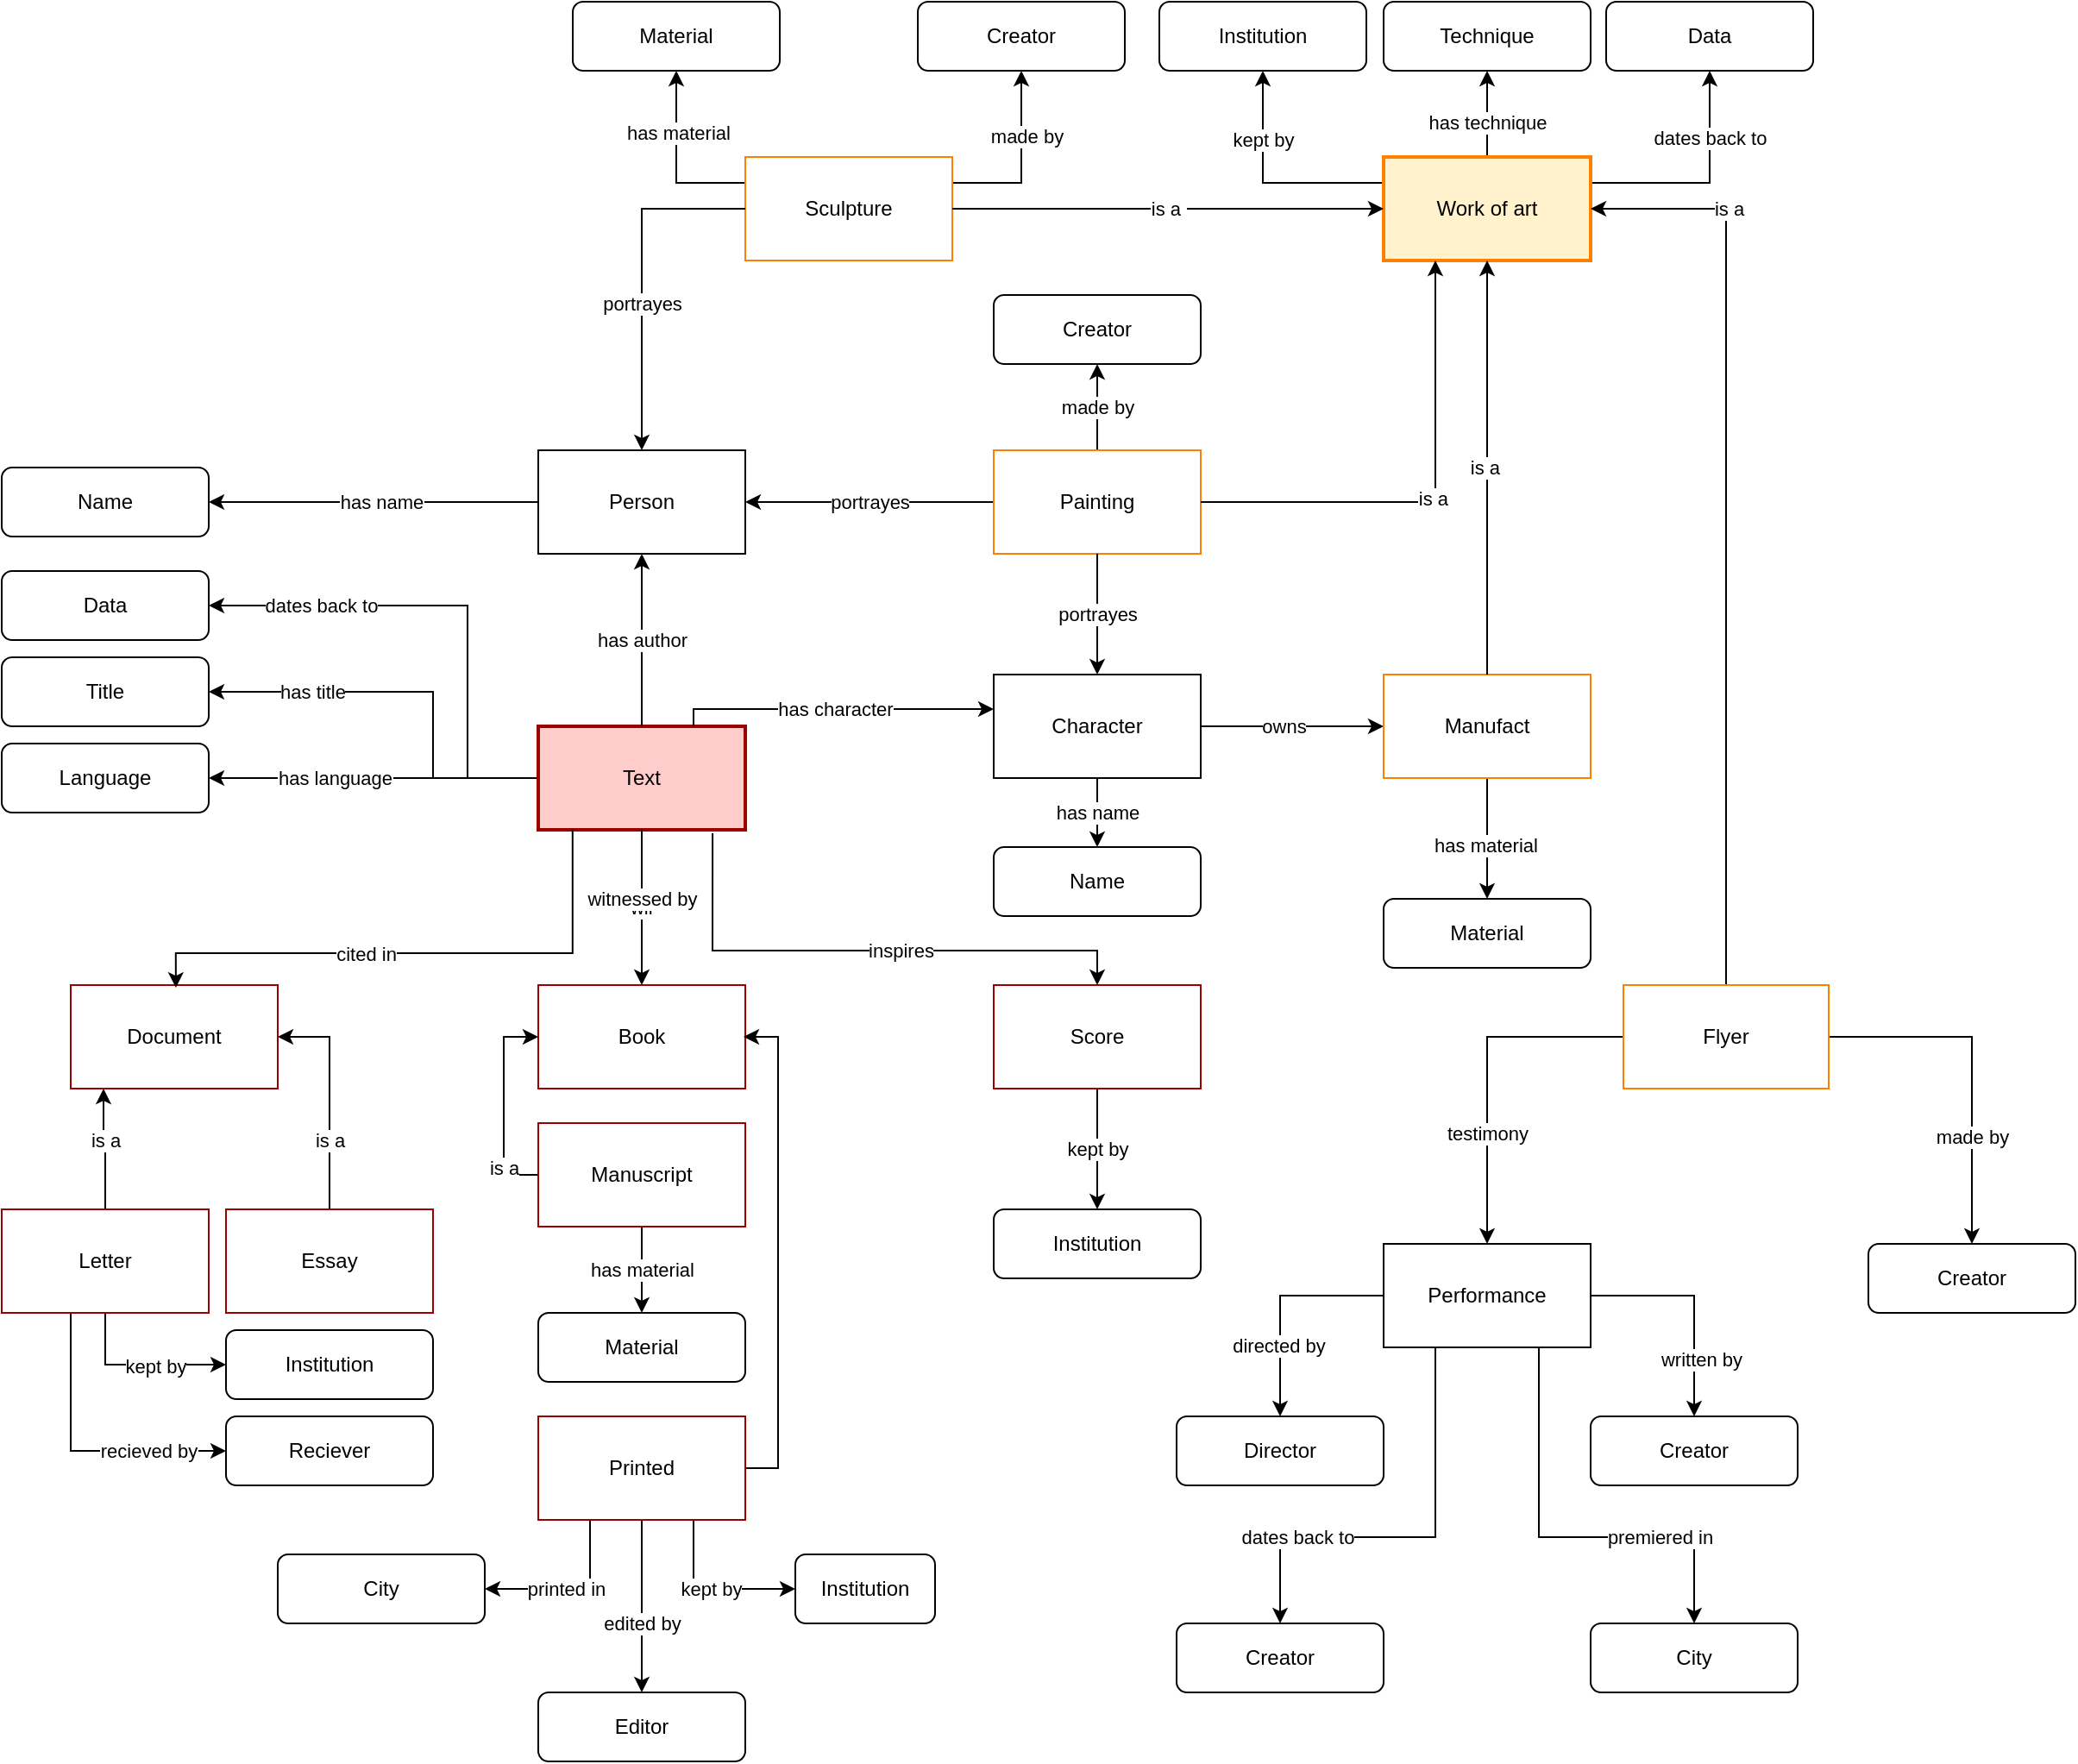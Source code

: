<mxfile version="16.5.1" type="device"><diagram id="R2lEEEUBdFMjLlhIrx00" name="Page-1"><mxGraphModel dx="1892" dy="1242" grid="1" gridSize="10" guides="1" tooltips="1" connect="1" arrows="1" fold="1" page="1" pageScale="1" pageWidth="1654" pageHeight="1169" math="0" shadow="0" extFonts="Permanent Marker^https://fonts.googleapis.com/css?family=Permanent+Marker"><root><mxCell id="0"/><mxCell id="1" parent="0"/><mxCell id="mi_1shThmHDyRW9_6rrW-28" style="edgeStyle=orthogonalEdgeStyle;rounded=0;orthogonalLoop=1;jettySize=auto;html=1;exitX=0;exitY=0.5;exitDx=0;exitDy=0;entryX=1;entryY=0.5;entryDx=0;entryDy=0;" edge="1" parent="1" source="emesRZG1wRV72AWcDN4P-1" target="mi_1shThmHDyRW9_6rrW-27"><mxGeometry relative="1" as="geometry"><Array as="points"><mxPoint x="528" y="542"/><mxPoint x="528" y="442"/></Array></mxGeometry></mxCell><mxCell id="mi_1shThmHDyRW9_6rrW-36" value="dates back to" style="edgeLabel;html=1;align=center;verticalAlign=middle;resizable=0;points=[];" vertex="1" connectable="0" parent="mi_1shThmHDyRW9_6rrW-28"><mxGeometry x="0.538" y="4" relative="1" as="geometry"><mxPoint x="-2" y="-4" as="offset"/></mxGeometry></mxCell><mxCell id="mi_1shThmHDyRW9_6rrW-31" style="edgeStyle=orthogonalEdgeStyle;rounded=0;orthogonalLoop=1;jettySize=auto;html=1;entryX=1;entryY=0.5;entryDx=0;entryDy=0;" edge="1" parent="1" target="mi_1shThmHDyRW9_6rrW-29"><mxGeometry relative="1" as="geometry"><mxPoint x="528" y="542" as="sourcePoint"/><Array as="points"><mxPoint x="508" y="542"/><mxPoint x="508" y="492"/></Array></mxGeometry></mxCell><mxCell id="mi_1shThmHDyRW9_6rrW-37" value="has title" style="edgeLabel;html=1;align=center;verticalAlign=middle;resizable=0;points=[];" vertex="1" connectable="0" parent="mi_1shThmHDyRW9_6rrW-31"><mxGeometry x="0.51" y="2" relative="1" as="geometry"><mxPoint x="11" y="-2" as="offset"/></mxGeometry></mxCell><mxCell id="mi_1shThmHDyRW9_6rrW-32" style="edgeStyle=orthogonalEdgeStyle;rounded=0;orthogonalLoop=1;jettySize=auto;html=1;exitX=0;exitY=0.5;exitDx=0;exitDy=0;entryX=1;entryY=0.5;entryDx=0;entryDy=0;" edge="1" parent="1" source="emesRZG1wRV72AWcDN4P-1" target="mi_1shThmHDyRW9_6rrW-30"><mxGeometry relative="1" as="geometry"/></mxCell><mxCell id="mi_1shThmHDyRW9_6rrW-38" value="has language" style="edgeLabel;html=1;align=center;verticalAlign=middle;resizable=0;points=[];" vertex="1" connectable="0" parent="mi_1shThmHDyRW9_6rrW-32"><mxGeometry x="0.226" relative="1" as="geometry"><mxPoint x="-1" as="offset"/></mxGeometry></mxCell><mxCell id="emesRZG1wRV72AWcDN4P-1" value="Text" style="rounded=0;whiteSpace=wrap;html=1;fillColor=#FFCCCC;strokeColor=#990000;strokeWidth=2;" parent="1" vertex="1"><mxGeometry x="569" y="512" width="120" height="60" as="geometry"/></mxCell><mxCell id="emesRZG1wRV72AWcDN4P-2" value="Document" style="rounded=0;whiteSpace=wrap;html=1;strokeColor=#990000;" parent="1" vertex="1"><mxGeometry x="298" y="662" width="120" height="60" as="geometry"/></mxCell><mxCell id="emesRZG1wRV72AWcDN4P-3" value="Book" style="rounded=0;whiteSpace=wrap;html=1;strokeColor=#990000;" parent="1" vertex="1"><mxGeometry x="569" y="662" width="120" height="60" as="geometry"/></mxCell><mxCell id="mi_1shThmHDyRW9_6rrW-78" value="kept by" style="edgeStyle=orthogonalEdgeStyle;rounded=0;orthogonalLoop=1;jettySize=auto;html=1;exitX=0.5;exitY=1;exitDx=0;exitDy=0;entryX=0.5;entryY=0;entryDx=0;entryDy=0;" edge="1" parent="1" source="emesRZG1wRV72AWcDN4P-4" target="mi_1shThmHDyRW9_6rrW-72"><mxGeometry relative="1" as="geometry"/></mxCell><mxCell id="emesRZG1wRV72AWcDN4P-4" value="Score" style="rounded=0;whiteSpace=wrap;html=1;strokeColor=#990000;" parent="1" vertex="1"><mxGeometry x="833" y="662" width="120" height="60" as="geometry"/></mxCell><mxCell id="emesRZG1wRV72AWcDN4P-5" value="" style="endArrow=classic;html=1;rounded=0;edgeStyle=orthogonalEdgeStyle;entryX=0.5;entryY=0;entryDx=0;entryDy=0;exitX=0.158;exitY=0.974;exitDx=0;exitDy=0;exitPerimeter=0;" parent="1" edge="1"><mxGeometry relative="1" as="geometry"><mxPoint x="588.9" y="572.0" as="sourcePoint"/><mxPoint x="358.94" y="663.56" as="targetPoint"/><Array as="points"><mxPoint x="588.94" y="643.56"/><mxPoint x="358.94" y="643.56"/></Array></mxGeometry></mxCell><mxCell id="emesRZG1wRV72AWcDN4P-6" value="cited in" style="edgeLabel;resizable=0;html=1;align=center;verticalAlign=middle;" parent="emesRZG1wRV72AWcDN4P-5" connectable="0" vertex="1"><mxGeometry relative="1" as="geometry"><mxPoint x="-31" as="offset"/></mxGeometry></mxCell><mxCell id="emesRZG1wRV72AWcDN4P-7" value="wir" style="endArrow=classic;html=1;rounded=0;edgeStyle=orthogonalEdgeStyle;exitX=0.5;exitY=1;exitDx=0;exitDy=0;entryX=0.5;entryY=0;entryDx=0;entryDy=0;" parent="1" source="emesRZG1wRV72AWcDN4P-1" target="emesRZG1wRV72AWcDN4P-3" edge="1"><mxGeometry relative="1" as="geometry"><mxPoint x="569" y="652" as="sourcePoint"/><mxPoint x="638" y="642" as="targetPoint"/></mxGeometry></mxCell><mxCell id="emesRZG1wRV72AWcDN4P-8" value="witnessed by" style="edgeLabel;resizable=0;html=1;align=center;verticalAlign=middle;" parent="emesRZG1wRV72AWcDN4P-7" connectable="0" vertex="1"><mxGeometry relative="1" as="geometry"><mxPoint y="-5" as="offset"/></mxGeometry></mxCell><mxCell id="emesRZG1wRV72AWcDN4P-9" value="" style="endArrow=classic;html=1;rounded=0;edgeStyle=orthogonalEdgeStyle;entryX=0.5;entryY=0;entryDx=0;entryDy=0;exitX=0.842;exitY=1.033;exitDx=0;exitDy=0;exitPerimeter=0;" parent="1" source="emesRZG1wRV72AWcDN4P-1" target="emesRZG1wRV72AWcDN4P-4" edge="1"><mxGeometry relative="1" as="geometry"><mxPoint x="679" y="572" as="sourcePoint"/><mxPoint x="669" y="652" as="targetPoint"/><Array as="points"><mxPoint x="670" y="642"/><mxPoint x="893" y="642"/></Array></mxGeometry></mxCell><mxCell id="emesRZG1wRV72AWcDN4P-10" value="inspires" style="edgeLabel;resizable=0;html=1;align=center;verticalAlign=middle;" parent="emesRZG1wRV72AWcDN4P-9" connectable="0" vertex="1"><mxGeometry relative="1" as="geometry"><mxPoint x="21" as="offset"/></mxGeometry></mxCell><mxCell id="mi_1shThmHDyRW9_6rrW-64" style="edgeStyle=orthogonalEdgeStyle;rounded=0;orthogonalLoop=1;jettySize=auto;html=1;exitX=0;exitY=0.5;exitDx=0;exitDy=0;entryX=1;entryY=0.5;entryDx=0;entryDy=0;" edge="1" parent="1" source="emesRZG1wRV72AWcDN4P-16" target="mi_1shThmHDyRW9_6rrW-63"><mxGeometry relative="1" as="geometry"/></mxCell><mxCell id="mi_1shThmHDyRW9_6rrW-65" value="has name" style="edgeLabel;html=1;align=center;verticalAlign=middle;resizable=0;points=[];" vertex="1" connectable="0" parent="mi_1shThmHDyRW9_6rrW-64"><mxGeometry x="-0.047" y="4" relative="1" as="geometry"><mxPoint y="-4" as="offset"/></mxGeometry></mxCell><mxCell id="emesRZG1wRV72AWcDN4P-16" value="Person" style="rounded=0;whiteSpace=wrap;html=1;" parent="1" vertex="1"><mxGeometry x="569" y="352" width="120" height="60" as="geometry"/></mxCell><mxCell id="emesRZG1wRV72AWcDN4P-17" value="" style="endArrow=classic;html=1;rounded=0;edgeStyle=orthogonalEdgeStyle;exitX=0.5;exitY=0;exitDx=0;exitDy=0;entryX=0.5;entryY=1;entryDx=0;entryDy=0;" parent="1" source="emesRZG1wRV72AWcDN4P-1" target="emesRZG1wRV72AWcDN4P-16" edge="1"><mxGeometry relative="1" as="geometry"><mxPoint x="559" y="462" as="sourcePoint"/><mxPoint x="659" y="462" as="targetPoint"/></mxGeometry></mxCell><mxCell id="emesRZG1wRV72AWcDN4P-18" value="has author" style="edgeLabel;resizable=0;html=1;align=center;verticalAlign=middle;" parent="emesRZG1wRV72AWcDN4P-17" connectable="0" vertex="1"><mxGeometry relative="1" as="geometry"/></mxCell><mxCell id="emesRZG1wRV72AWcDN4P-21" value="" style="endArrow=classic;html=1;rounded=0;edgeStyle=orthogonalEdgeStyle;entryX=1;entryY=0.5;entryDx=0;entryDy=0;exitX=0;exitY=0.5;exitDx=0;exitDy=0;" parent="1" source="emesRZG1wRV72AWcDN4P-23" target="emesRZG1wRV72AWcDN4P-16" edge="1"><mxGeometry relative="1" as="geometry"><mxPoint x="799" y="352" as="sourcePoint"/><mxPoint x="779" y="382" as="targetPoint"/><Array as="points"><mxPoint x="739" y="382"/><mxPoint x="739" y="382"/></Array></mxGeometry></mxCell><mxCell id="emesRZG1wRV72AWcDN4P-22" value="portrayes" style="edgeLabel;resizable=0;html=1;align=center;verticalAlign=middle;" parent="emesRZG1wRV72AWcDN4P-21" connectable="0" vertex="1"><mxGeometry relative="1" as="geometry"/></mxCell><mxCell id="mi_1shThmHDyRW9_6rrW-12" value="made by" style="edgeStyle=orthogonalEdgeStyle;rounded=0;orthogonalLoop=1;jettySize=auto;html=1;exitX=0.5;exitY=0;exitDx=0;exitDy=0;entryX=0.5;entryY=1;entryDx=0;entryDy=0;" edge="1" parent="1" source="emesRZG1wRV72AWcDN4P-23" target="mi_1shThmHDyRW9_6rrW-11"><mxGeometry relative="1" as="geometry"/></mxCell><mxCell id="emesRZG1wRV72AWcDN4P-23" value="Painting" style="rounded=0;whiteSpace=wrap;html=1;strokeColor=#FF8000;" parent="1" vertex="1"><mxGeometry x="833" y="352" width="120" height="60" as="geometry"/></mxCell><mxCell id="emesRZG1wRV72AWcDN4P-28" value="" style="endArrow=classic;html=1;rounded=0;edgeStyle=orthogonalEdgeStyle;exitX=0.75;exitY=0;exitDx=0;exitDy=0;entryX=0;entryY=0.334;entryDx=0;entryDy=0;entryPerimeter=0;" parent="1" source="emesRZG1wRV72AWcDN4P-1" edge="1" target="7XFTQixSsOmEhcFDSHpO-1"><mxGeometry relative="1" as="geometry"><mxPoint x="599" y="462" as="sourcePoint"/><mxPoint x="819" y="542" as="targetPoint"/><Array as="points"><mxPoint x="659" y="502"/></Array></mxGeometry></mxCell><mxCell id="emesRZG1wRV72AWcDN4P-29" value="has character" style="edgeLabel;resizable=0;html=1;align=center;verticalAlign=middle;" parent="emesRZG1wRV72AWcDN4P-28" connectable="0" vertex="1"><mxGeometry relative="1" as="geometry"/></mxCell><mxCell id="emesRZG1wRV72AWcDN4P-32" value="" style="endArrow=classic;html=1;rounded=0;edgeStyle=orthogonalEdgeStyle;entryX=0.5;entryY=0;entryDx=0;entryDy=0;exitX=0.5;exitY=1;exitDx=0;exitDy=0;" parent="1" source="emesRZG1wRV72AWcDN4P-23" edge="1" target="7XFTQixSsOmEhcFDSHpO-1"><mxGeometry relative="1" as="geometry"><mxPoint x="599" y="462" as="sourcePoint"/><mxPoint x="879" y="502" as="targetPoint"/></mxGeometry></mxCell><mxCell id="emesRZG1wRV72AWcDN4P-33" value="portrayes" style="edgeLabel;resizable=0;html=1;align=center;verticalAlign=middle;" parent="emesRZG1wRV72AWcDN4P-32" connectable="0" vertex="1"><mxGeometry relative="1" as="geometry"/></mxCell><mxCell id="mi_1shThmHDyRW9_6rrW-77" value="has name" style="edgeStyle=orthogonalEdgeStyle;rounded=0;orthogonalLoop=1;jettySize=auto;html=1;exitX=0.5;exitY=1;exitDx=0;exitDy=0;entryX=0.5;entryY=0;entryDx=0;entryDy=0;" edge="1" parent="1" source="7XFTQixSsOmEhcFDSHpO-1" target="mi_1shThmHDyRW9_6rrW-76"><mxGeometry relative="1" as="geometry"/></mxCell><mxCell id="7XFTQixSsOmEhcFDSHpO-1" value="Character" style="rounded=0;whiteSpace=wrap;html=1;" parent="1" vertex="1"><mxGeometry x="833" y="482" width="120" height="60" as="geometry"/></mxCell><mxCell id="7XFTQixSsOmEhcFDSHpO-8" value="" style="endArrow=classic;html=1;rounded=0;edgeStyle=orthogonalEdgeStyle;exitX=1;exitY=0.5;exitDx=0;exitDy=0;entryX=0;entryY=0.5;entryDx=0;entryDy=0;" parent="1" source="7XFTQixSsOmEhcFDSHpO-1" edge="1" target="7XFTQixSsOmEhcFDSHpO-10"><mxGeometry relative="1" as="geometry"><mxPoint x="779" y="552" as="sourcePoint"/><mxPoint x="1009" y="532" as="targetPoint"/></mxGeometry></mxCell><mxCell id="7XFTQixSsOmEhcFDSHpO-9" value="owns" style="edgeLabel;resizable=0;html=1;align=center;verticalAlign=middle;" parent="7XFTQixSsOmEhcFDSHpO-8" connectable="0" vertex="1"><mxGeometry relative="1" as="geometry"><mxPoint x="-5" as="offset"/></mxGeometry></mxCell><mxCell id="mi_1shThmHDyRW9_6rrW-14" style="edgeStyle=orthogonalEdgeStyle;rounded=0;orthogonalLoop=1;jettySize=auto;html=1;exitX=0.5;exitY=1;exitDx=0;exitDy=0;entryX=0.5;entryY=0;entryDx=0;entryDy=0;" edge="1" parent="1" source="7XFTQixSsOmEhcFDSHpO-10" target="mi_1shThmHDyRW9_6rrW-13"><mxGeometry relative="1" as="geometry"/></mxCell><mxCell id="mi_1shThmHDyRW9_6rrW-15" value="has material" style="edgeLabel;html=1;align=center;verticalAlign=middle;resizable=0;points=[];" vertex="1" connectable="0" parent="mi_1shThmHDyRW9_6rrW-14"><mxGeometry x="0.1" y="-1" relative="1" as="geometry"><mxPoint as="offset"/></mxGeometry></mxCell><mxCell id="7XFTQixSsOmEhcFDSHpO-10" value="Manufact" style="rounded=0;whiteSpace=wrap;html=1;strokeColor=#FF8000;" parent="1" vertex="1"><mxGeometry x="1059" y="482" width="120" height="60" as="geometry"/></mxCell><mxCell id="mi_1shThmHDyRW9_6rrW-17" style="edgeStyle=orthogonalEdgeStyle;rounded=0;orthogonalLoop=1;jettySize=auto;html=1;exitX=0;exitY=0.25;exitDx=0;exitDy=0;entryX=0.5;entryY=1;entryDx=0;entryDy=0;" edge="1" parent="1" source="7XFTQixSsOmEhcFDSHpO-11" target="mi_1shThmHDyRW9_6rrW-16"><mxGeometry relative="1" as="geometry"/></mxCell><mxCell id="mi_1shThmHDyRW9_6rrW-19" value="kept by" style="edgeLabel;html=1;align=center;verticalAlign=middle;resizable=0;points=[];" vertex="1" connectable="0" parent="mi_1shThmHDyRW9_6rrW-17"><mxGeometry x="0.19" relative="1" as="geometry"><mxPoint y="-15" as="offset"/></mxGeometry></mxCell><mxCell id="mi_1shThmHDyRW9_6rrW-21" style="edgeStyle=orthogonalEdgeStyle;rounded=0;orthogonalLoop=1;jettySize=auto;html=1;exitX=0.5;exitY=0;exitDx=0;exitDy=0;entryX=0.5;entryY=1;entryDx=0;entryDy=0;" edge="1" parent="1" source="7XFTQixSsOmEhcFDSHpO-11" target="mi_1shThmHDyRW9_6rrW-20"><mxGeometry relative="1" as="geometry"/></mxCell><mxCell id="mi_1shThmHDyRW9_6rrW-22" value="has technique" style="edgeLabel;html=1;align=center;verticalAlign=middle;resizable=0;points=[];" vertex="1" connectable="0" parent="mi_1shThmHDyRW9_6rrW-21"><mxGeometry x="-0.206" relative="1" as="geometry"><mxPoint as="offset"/></mxGeometry></mxCell><mxCell id="mi_1shThmHDyRW9_6rrW-34" style="edgeStyle=orthogonalEdgeStyle;rounded=0;orthogonalLoop=1;jettySize=auto;html=1;exitX=1;exitY=0.25;exitDx=0;exitDy=0;entryX=0.5;entryY=1;entryDx=0;entryDy=0;" edge="1" parent="1" source="7XFTQixSsOmEhcFDSHpO-11" target="mi_1shThmHDyRW9_6rrW-33"><mxGeometry relative="1" as="geometry"/></mxCell><mxCell id="mi_1shThmHDyRW9_6rrW-35" value="dates back to" style="edgeLabel;html=1;align=center;verticalAlign=middle;resizable=0;points=[];" vertex="1" connectable="0" parent="mi_1shThmHDyRW9_6rrW-34"><mxGeometry x="0.422" y="-3" relative="1" as="geometry"><mxPoint x="-3" as="offset"/></mxGeometry></mxCell><mxCell id="7XFTQixSsOmEhcFDSHpO-11" value="Work of art" style="rounded=0;whiteSpace=wrap;html=1;fillColor=#fff2cc;strokeColor=#FF8000;strokeWidth=2;" parent="1" vertex="1"><mxGeometry x="1059" y="182" width="120" height="60" as="geometry"/></mxCell><mxCell id="mi_1shThmHDyRW9_6rrW-5" style="edgeStyle=orthogonalEdgeStyle;rounded=0;orthogonalLoop=1;jettySize=auto;html=1;exitX=0;exitY=0.25;exitDx=0;exitDy=0;entryX=0.5;entryY=1;entryDx=0;entryDy=0;" edge="1" parent="1" source="7XFTQixSsOmEhcFDSHpO-15" target="mi_1shThmHDyRW9_6rrW-2"><mxGeometry relative="1" as="geometry"/></mxCell><mxCell id="mi_1shThmHDyRW9_6rrW-10" value="has material" style="edgeLabel;html=1;align=center;verticalAlign=middle;resizable=0;points=[];" vertex="1" connectable="0" parent="mi_1shThmHDyRW9_6rrW-5"><mxGeometry x="0.314" y="-1" relative="1" as="geometry"><mxPoint as="offset"/></mxGeometry></mxCell><mxCell id="mi_1shThmHDyRW9_6rrW-6" style="edgeStyle=orthogonalEdgeStyle;rounded=0;orthogonalLoop=1;jettySize=auto;html=1;exitX=1;exitY=0.25;exitDx=0;exitDy=0;entryX=0.5;entryY=1;entryDx=0;entryDy=0;" edge="1" parent="1" source="7XFTQixSsOmEhcFDSHpO-15" target="mi_1shThmHDyRW9_6rrW-4"><mxGeometry relative="1" as="geometry"/></mxCell><mxCell id="mi_1shThmHDyRW9_6rrW-9" value="made by" style="edgeLabel;html=1;align=center;verticalAlign=middle;resizable=0;points=[];" vertex="1" connectable="0" parent="mi_1shThmHDyRW9_6rrW-6"><mxGeometry x="0.276" y="-3" relative="1" as="geometry"><mxPoint as="offset"/></mxGeometry></mxCell><mxCell id="7XFTQixSsOmEhcFDSHpO-15" value="Sculpture" style="rounded=0;whiteSpace=wrap;html=1;strokeColor=#FF8000;strokeWidth=1;" parent="1" vertex="1"><mxGeometry x="689" y="182" width="120" height="60" as="geometry"/></mxCell><mxCell id="7XFTQixSsOmEhcFDSHpO-18" value="" style="endArrow=classic;html=1;rounded=0;edgeStyle=orthogonalEdgeStyle;exitX=1;exitY=0.5;exitDx=0;exitDy=0;entryX=0;entryY=0.5;entryDx=0;entryDy=0;" parent="1" source="7XFTQixSsOmEhcFDSHpO-15" target="7XFTQixSsOmEhcFDSHpO-11" edge="1"><mxGeometry relative="1" as="geometry"><mxPoint x="829" y="352" as="sourcePoint"/><mxPoint x="929" y="352" as="targetPoint"/></mxGeometry></mxCell><mxCell id="7XFTQixSsOmEhcFDSHpO-19" value="is a&amp;nbsp;" style="edgeLabel;resizable=0;html=1;align=center;verticalAlign=middle;" parent="7XFTQixSsOmEhcFDSHpO-18" connectable="0" vertex="1"><mxGeometry relative="1" as="geometry"/></mxCell><mxCell id="7XFTQixSsOmEhcFDSHpO-20" value="" style="endArrow=classic;html=1;rounded=0;edgeStyle=orthogonalEdgeStyle;exitX=0.5;exitY=0;exitDx=0;exitDy=0;entryX=0.5;entryY=1;entryDx=0;entryDy=0;" parent="1" source="7XFTQixSsOmEhcFDSHpO-10" target="7XFTQixSsOmEhcFDSHpO-11" edge="1"><mxGeometry relative="1" as="geometry"><mxPoint x="864" y="252" as="sourcePoint"/><mxPoint x="1019" y="292" as="targetPoint"/></mxGeometry></mxCell><mxCell id="7XFTQixSsOmEhcFDSHpO-21" value="is a&amp;nbsp;" style="edgeLabel;resizable=0;html=1;align=center;verticalAlign=middle;" parent="7XFTQixSsOmEhcFDSHpO-20" connectable="0" vertex="1"><mxGeometry relative="1" as="geometry"/></mxCell><mxCell id="7XFTQixSsOmEhcFDSHpO-22" value="" style="endArrow=classic;html=1;rounded=0;edgeStyle=orthogonalEdgeStyle;exitX=1;exitY=0.5;exitDx=0;exitDy=0;entryX=0.25;entryY=1;entryDx=0;entryDy=0;" parent="1" source="emesRZG1wRV72AWcDN4P-23" target="7XFTQixSsOmEhcFDSHpO-11" edge="1"><mxGeometry relative="1" as="geometry"><mxPoint x="874" y="262" as="sourcePoint"/><mxPoint x="1029" y="322" as="targetPoint"/></mxGeometry></mxCell><mxCell id="7XFTQixSsOmEhcFDSHpO-23" value="is a&amp;nbsp;" style="edgeLabel;resizable=0;html=1;align=center;verticalAlign=middle;" parent="7XFTQixSsOmEhcFDSHpO-22" connectable="0" vertex="1"><mxGeometry relative="1" as="geometry"/></mxCell><mxCell id="7XFTQixSsOmEhcFDSHpO-24" value="" style="endArrow=classic;html=1;rounded=0;edgeStyle=orthogonalEdgeStyle;exitX=0;exitY=0.5;exitDx=0;exitDy=0;entryX=0.5;entryY=0;entryDx=0;entryDy=0;" parent="1" source="7XFTQixSsOmEhcFDSHpO-15" target="emesRZG1wRV72AWcDN4P-16" edge="1"><mxGeometry relative="1" as="geometry"><mxPoint x="829" y="352" as="sourcePoint"/><mxPoint x="929" y="352" as="targetPoint"/></mxGeometry></mxCell><mxCell id="7XFTQixSsOmEhcFDSHpO-25" value="portrayes" style="edgeLabel;resizable=0;html=1;align=center;verticalAlign=middle;" parent="7XFTQixSsOmEhcFDSHpO-24" connectable="0" vertex="1"><mxGeometry relative="1" as="geometry"><mxPoint y="15" as="offset"/></mxGeometry></mxCell><mxCell id="mi_1shThmHDyRW9_6rrW-2" value="Material" style="rounded=1;whiteSpace=wrap;html=1;" vertex="1" parent="1"><mxGeometry x="589" y="92" width="120" height="40" as="geometry"/></mxCell><mxCell id="mi_1shThmHDyRW9_6rrW-4" value="Creator" style="rounded=1;whiteSpace=wrap;html=1;" vertex="1" parent="1"><mxGeometry x="789" y="92" width="120" height="40" as="geometry"/></mxCell><mxCell id="mi_1shThmHDyRW9_6rrW-11" value="Creator" style="rounded=1;whiteSpace=wrap;html=1;" vertex="1" parent="1"><mxGeometry x="833" y="262" width="120" height="40" as="geometry"/></mxCell><mxCell id="mi_1shThmHDyRW9_6rrW-13" value="Material" style="rounded=1;whiteSpace=wrap;html=1;" vertex="1" parent="1"><mxGeometry x="1059" y="612" width="120" height="40" as="geometry"/></mxCell><mxCell id="mi_1shThmHDyRW9_6rrW-16" value="Institution" style="rounded=1;whiteSpace=wrap;html=1;" vertex="1" parent="1"><mxGeometry x="929" y="92" width="120" height="40" as="geometry"/></mxCell><mxCell id="mi_1shThmHDyRW9_6rrW-20" value="Technique" style="rounded=1;whiteSpace=wrap;html=1;" vertex="1" parent="1"><mxGeometry x="1059" y="92" width="120" height="40" as="geometry"/></mxCell><mxCell id="mi_1shThmHDyRW9_6rrW-39" style="edgeStyle=orthogonalEdgeStyle;rounded=0;orthogonalLoop=1;jettySize=auto;html=1;exitX=0.5;exitY=0;exitDx=0;exitDy=0;" edge="1" parent="1" source="mi_1shThmHDyRW9_6rrW-25"><mxGeometry relative="1" as="geometry"><mxPoint x="317" y="722" as="targetPoint"/><Array as="points"><mxPoint x="318" y="757"/><mxPoint x="317" y="757"/></Array></mxGeometry></mxCell><mxCell id="mi_1shThmHDyRW9_6rrW-40" value="is a" style="edgeLabel;html=1;align=center;verticalAlign=middle;resizable=0;points=[];" vertex="1" connectable="0" parent="mi_1shThmHDyRW9_6rrW-39"><mxGeometry x="0.108" relative="1" as="geometry"><mxPoint x="1" y="-2" as="offset"/></mxGeometry></mxCell><mxCell id="mi_1shThmHDyRW9_6rrW-46" style="edgeStyle=orthogonalEdgeStyle;rounded=0;orthogonalLoop=1;jettySize=auto;html=1;exitX=0.5;exitY=1;exitDx=0;exitDy=0;entryX=0;entryY=0.5;entryDx=0;entryDy=0;" edge="1" parent="1" source="mi_1shThmHDyRW9_6rrW-25" target="mi_1shThmHDyRW9_6rrW-44"><mxGeometry relative="1" as="geometry"/></mxCell><mxCell id="mi_1shThmHDyRW9_6rrW-48" value="kept by" style="edgeLabel;html=1;align=center;verticalAlign=middle;resizable=0;points=[];" vertex="1" connectable="0" parent="mi_1shThmHDyRW9_6rrW-46"><mxGeometry x="0.18" y="-1" relative="1" as="geometry"><mxPoint as="offset"/></mxGeometry></mxCell><mxCell id="mi_1shThmHDyRW9_6rrW-47" style="edgeStyle=orthogonalEdgeStyle;rounded=0;orthogonalLoop=1;jettySize=auto;html=1;exitX=0.325;exitY=1;exitDx=0;exitDy=0;entryX=0;entryY=0.5;entryDx=0;entryDy=0;exitPerimeter=0;" edge="1" parent="1" source="mi_1shThmHDyRW9_6rrW-25" target="mi_1shThmHDyRW9_6rrW-45"><mxGeometry relative="1" as="geometry"><Array as="points"><mxPoint x="298" y="852"/><mxPoint x="298" y="932"/></Array></mxGeometry></mxCell><mxCell id="mi_1shThmHDyRW9_6rrW-49" value="recieved by" style="edgeLabel;html=1;align=center;verticalAlign=middle;resizable=0;points=[];" vertex="1" connectable="0" parent="mi_1shThmHDyRW9_6rrW-47"><mxGeometry x="0.467" y="-1" relative="1" as="geometry"><mxPoint y="-1" as="offset"/></mxGeometry></mxCell><mxCell id="mi_1shThmHDyRW9_6rrW-25" value="Letter" style="rounded=0;whiteSpace=wrap;html=1;strokeColor=#990000;" vertex="1" parent="1"><mxGeometry x="258" y="792" width="120" height="60" as="geometry"/></mxCell><mxCell id="mi_1shThmHDyRW9_6rrW-79" style="edgeStyle=orthogonalEdgeStyle;rounded=0;orthogonalLoop=1;jettySize=auto;html=1;exitX=0.5;exitY=0;exitDx=0;exitDy=0;entryX=1;entryY=0.5;entryDx=0;entryDy=0;" edge="1" parent="1" source="mi_1shThmHDyRW9_6rrW-26" target="7XFTQixSsOmEhcFDSHpO-11"><mxGeometry relative="1" as="geometry"/></mxCell><mxCell id="mi_1shThmHDyRW9_6rrW-80" value="is a" style="edgeLabel;html=1;align=center;verticalAlign=middle;resizable=0;points=[];" vertex="1" connectable="0" parent="mi_1shThmHDyRW9_6rrW-79"><mxGeometry x="0.752" y="2" relative="1" as="geometry"><mxPoint x="14" y="-2" as="offset"/></mxGeometry></mxCell><mxCell id="mi_1shThmHDyRW9_6rrW-84" style="edgeStyle=orthogonalEdgeStyle;rounded=0;orthogonalLoop=1;jettySize=auto;html=1;exitX=1;exitY=0.5;exitDx=0;exitDy=0;entryX=0.5;entryY=0;entryDx=0;entryDy=0;" edge="1" parent="1" source="mi_1shThmHDyRW9_6rrW-26" target="mi_1shThmHDyRW9_6rrW-82"><mxGeometry relative="1" as="geometry"><mxPoint x="1338" y="800" as="targetPoint"/></mxGeometry></mxCell><mxCell id="mi_1shThmHDyRW9_6rrW-88" value="made by" style="edgeLabel;html=1;align=center;verticalAlign=middle;resizable=0;points=[];" vertex="1" connectable="0" parent="mi_1shThmHDyRW9_6rrW-84"><mxGeometry x="-0.295" y="1" relative="1" as="geometry"><mxPoint x="11" y="59" as="offset"/></mxGeometry></mxCell><mxCell id="mi_1shThmHDyRW9_6rrW-89" style="edgeStyle=orthogonalEdgeStyle;rounded=0;orthogonalLoop=1;jettySize=auto;html=1;exitX=0;exitY=0.5;exitDx=0;exitDy=0;entryX=0.5;entryY=0;entryDx=0;entryDy=0;" edge="1" parent="1" source="mi_1shThmHDyRW9_6rrW-26" target="mi_1shThmHDyRW9_6rrW-81"><mxGeometry relative="1" as="geometry"/></mxCell><mxCell id="mi_1shThmHDyRW9_6rrW-90" value="testimony" style="edgeLabel;html=1;align=center;verticalAlign=middle;resizable=0;points=[];" vertex="1" connectable="0" parent="mi_1shThmHDyRW9_6rrW-89"><mxGeometry x="0.357" relative="1" as="geometry"><mxPoint as="offset"/></mxGeometry></mxCell><mxCell id="mi_1shThmHDyRW9_6rrW-26" value="Flyer" style="rounded=0;whiteSpace=wrap;html=1;strokeColor=#FF8000;" vertex="1" parent="1"><mxGeometry x="1198" y="662" width="119" height="60" as="geometry"/></mxCell><mxCell id="mi_1shThmHDyRW9_6rrW-27" value="Data" style="rounded=1;whiteSpace=wrap;html=1;" vertex="1" parent="1"><mxGeometry x="258" y="422" width="120" height="40" as="geometry"/></mxCell><mxCell id="mi_1shThmHDyRW9_6rrW-29" value="Title" style="rounded=1;whiteSpace=wrap;html=1;" vertex="1" parent="1"><mxGeometry x="258" y="472" width="120" height="40" as="geometry"/></mxCell><mxCell id="mi_1shThmHDyRW9_6rrW-30" value="Language" style="rounded=1;whiteSpace=wrap;html=1;" vertex="1" parent="1"><mxGeometry x="258" y="522" width="120" height="40" as="geometry"/></mxCell><mxCell id="mi_1shThmHDyRW9_6rrW-33" value="Data" style="rounded=1;whiteSpace=wrap;html=1;" vertex="1" parent="1"><mxGeometry x="1188" y="92" width="120" height="40" as="geometry"/></mxCell><mxCell id="mi_1shThmHDyRW9_6rrW-42" style="edgeStyle=orthogonalEdgeStyle;rounded=0;orthogonalLoop=1;jettySize=auto;html=1;exitX=0.5;exitY=0;exitDx=0;exitDy=0;entryX=1;entryY=0.5;entryDx=0;entryDy=0;" edge="1" parent="1" source="mi_1shThmHDyRW9_6rrW-41" target="emesRZG1wRV72AWcDN4P-2"><mxGeometry relative="1" as="geometry"><Array as="points"><mxPoint x="448" y="692"/></Array></mxGeometry></mxCell><mxCell id="mi_1shThmHDyRW9_6rrW-43" value="is a" style="edgeLabel;html=1;align=center;verticalAlign=middle;resizable=0;points=[];" vertex="1" connectable="0" parent="mi_1shThmHDyRW9_6rrW-42"><mxGeometry x="0.453" y="2" relative="1" as="geometry"><mxPoint x="2" y="54" as="offset"/></mxGeometry></mxCell><mxCell id="mi_1shThmHDyRW9_6rrW-41" value="Essay" style="rounded=0;whiteSpace=wrap;html=1;strokeColor=#990000;" vertex="1" parent="1"><mxGeometry x="388" y="792" width="120" height="60" as="geometry"/></mxCell><mxCell id="mi_1shThmHDyRW9_6rrW-44" value="Institution" style="rounded=1;whiteSpace=wrap;html=1;" vertex="1" parent="1"><mxGeometry x="388" y="862" width="120" height="40" as="geometry"/></mxCell><mxCell id="mi_1shThmHDyRW9_6rrW-45" value="Reciever" style="rounded=1;whiteSpace=wrap;html=1;" vertex="1" parent="1"><mxGeometry x="388" y="912" width="120" height="40" as="geometry"/></mxCell><mxCell id="mi_1shThmHDyRW9_6rrW-55" style="edgeStyle=orthogonalEdgeStyle;rounded=0;orthogonalLoop=1;jettySize=auto;html=1;exitX=0;exitY=0.5;exitDx=0;exitDy=0;entryX=0;entryY=0.5;entryDx=0;entryDy=0;" edge="1" parent="1" source="mi_1shThmHDyRW9_6rrW-50" target="emesRZG1wRV72AWcDN4P-3"><mxGeometry relative="1" as="geometry"/></mxCell><mxCell id="mi_1shThmHDyRW9_6rrW-58" value="is a" style="edgeLabel;html=1;align=center;verticalAlign=middle;resizable=0;points=[];" vertex="1" connectable="0" parent="mi_1shThmHDyRW9_6rrW-55"><mxGeometry x="-0.6" relative="1" as="geometry"><mxPoint as="offset"/></mxGeometry></mxCell><mxCell id="mi_1shThmHDyRW9_6rrW-56" value="has material" style="edgeStyle=orthogonalEdgeStyle;rounded=0;orthogonalLoop=1;jettySize=auto;html=1;exitX=0.5;exitY=1;exitDx=0;exitDy=0;entryX=0.5;entryY=0;entryDx=0;entryDy=0;" edge="1" parent="1" source="mi_1shThmHDyRW9_6rrW-50" target="mi_1shThmHDyRW9_6rrW-53"><mxGeometry relative="1" as="geometry"/></mxCell><mxCell id="mi_1shThmHDyRW9_6rrW-50" value="Manuscript" style="rounded=0;whiteSpace=wrap;html=1;strokeColor=#990000;" vertex="1" parent="1"><mxGeometry x="569" y="742" width="120" height="60" as="geometry"/></mxCell><mxCell id="mi_1shThmHDyRW9_6rrW-57" style="edgeStyle=orthogonalEdgeStyle;rounded=0;orthogonalLoop=1;jettySize=auto;html=1;exitX=0;exitY=0.5;exitDx=0;exitDy=0;" edge="1" parent="1" source="mi_1shThmHDyRW9_6rrW-52"><mxGeometry relative="1" as="geometry"><mxPoint x="688" y="692" as="targetPoint"/><Array as="points"><mxPoint x="708" y="942"/><mxPoint x="708" y="692"/></Array></mxGeometry></mxCell><mxCell id="mi_1shThmHDyRW9_6rrW-59" value="is a" style="edgeLabel;html=1;align=center;verticalAlign=middle;resizable=0;points=[];" vertex="1" connectable="0" parent="mi_1shThmHDyRW9_6rrW-57"><mxGeometry x="-0.832" y="-1" relative="1" as="geometry"><mxPoint as="offset"/></mxGeometry></mxCell><mxCell id="mi_1shThmHDyRW9_6rrW-66" style="edgeStyle=orthogonalEdgeStyle;rounded=0;orthogonalLoop=1;jettySize=auto;html=1;exitX=0.25;exitY=1;exitDx=0;exitDy=0;entryX=1;entryY=0.5;entryDx=0;entryDy=0;" edge="1" parent="1" source="mi_1shThmHDyRW9_6rrW-52" target="mi_1shThmHDyRW9_6rrW-60"><mxGeometry relative="1" as="geometry"/></mxCell><mxCell id="mi_1shThmHDyRW9_6rrW-69" value="printed in" style="edgeLabel;html=1;align=center;verticalAlign=middle;resizable=0;points=[];" vertex="1" connectable="0" parent="mi_1shThmHDyRW9_6rrW-66"><mxGeometry x="0.255" y="4" relative="1" as="geometry"><mxPoint x="9" y="-4" as="offset"/></mxGeometry></mxCell><mxCell id="mi_1shThmHDyRW9_6rrW-67" style="edgeStyle=orthogonalEdgeStyle;rounded=0;orthogonalLoop=1;jettySize=auto;html=1;exitX=0.5;exitY=1;exitDx=0;exitDy=0;entryX=0.5;entryY=0;entryDx=0;entryDy=0;" edge="1" parent="1" source="mi_1shThmHDyRW9_6rrW-52" target="mi_1shThmHDyRW9_6rrW-61"><mxGeometry relative="1" as="geometry"/></mxCell><mxCell id="mi_1shThmHDyRW9_6rrW-70" value="edited by" style="edgeLabel;html=1;align=center;verticalAlign=middle;resizable=0;points=[];" vertex="1" connectable="0" parent="mi_1shThmHDyRW9_6rrW-67"><mxGeometry x="0.5" y="-1" relative="1" as="geometry"><mxPoint x="1" y="-15" as="offset"/></mxGeometry></mxCell><mxCell id="mi_1shThmHDyRW9_6rrW-68" style="edgeStyle=orthogonalEdgeStyle;rounded=0;orthogonalLoop=1;jettySize=auto;html=1;exitX=0.75;exitY=1;exitDx=0;exitDy=0;entryX=0;entryY=0.5;entryDx=0;entryDy=0;" edge="1" parent="1" source="mi_1shThmHDyRW9_6rrW-52" target="mi_1shThmHDyRW9_6rrW-62"><mxGeometry relative="1" as="geometry"/></mxCell><mxCell id="mi_1shThmHDyRW9_6rrW-71" value="kept by" style="edgeLabel;html=1;align=center;verticalAlign=middle;resizable=0;points=[];" vertex="1" connectable="0" parent="mi_1shThmHDyRW9_6rrW-68"><mxGeometry x="0.731" y="-2" relative="1" as="geometry"><mxPoint x="-36" y="-2" as="offset"/></mxGeometry></mxCell><mxCell id="mi_1shThmHDyRW9_6rrW-52" value="Printed" style="rounded=0;whiteSpace=wrap;html=1;strokeColor=#990000;" vertex="1" parent="1"><mxGeometry x="569" y="912" width="120" height="60" as="geometry"/></mxCell><mxCell id="mi_1shThmHDyRW9_6rrW-53" value="Material" style="rounded=1;whiteSpace=wrap;html=1;" vertex="1" parent="1"><mxGeometry x="569" y="852" width="120" height="40" as="geometry"/></mxCell><mxCell id="mi_1shThmHDyRW9_6rrW-60" value="City" style="rounded=1;whiteSpace=wrap;html=1;" vertex="1" parent="1"><mxGeometry x="418" y="992" width="120" height="40" as="geometry"/></mxCell><mxCell id="mi_1shThmHDyRW9_6rrW-61" value="Editor" style="rounded=1;whiteSpace=wrap;html=1;" vertex="1" parent="1"><mxGeometry x="569" y="1072" width="120" height="40" as="geometry"/></mxCell><mxCell id="mi_1shThmHDyRW9_6rrW-62" value="Institution" style="rounded=1;whiteSpace=wrap;html=1;" vertex="1" parent="1"><mxGeometry x="718" y="992" width="81" height="40" as="geometry"/></mxCell><mxCell id="mi_1shThmHDyRW9_6rrW-63" value="Name" style="rounded=1;whiteSpace=wrap;html=1;" vertex="1" parent="1"><mxGeometry x="258" y="362" width="120" height="40" as="geometry"/></mxCell><mxCell id="mi_1shThmHDyRW9_6rrW-72" value="Institution" style="rounded=1;whiteSpace=wrap;html=1;" vertex="1" parent="1"><mxGeometry x="833" y="792" width="120" height="40" as="geometry"/></mxCell><mxCell id="mi_1shThmHDyRW9_6rrW-76" value="Name" style="rounded=1;whiteSpace=wrap;html=1;" vertex="1" parent="1"><mxGeometry x="833" y="582" width="120" height="40" as="geometry"/></mxCell><mxCell id="mi_1shThmHDyRW9_6rrW-99" style="edgeStyle=orthogonalEdgeStyle;rounded=0;orthogonalLoop=1;jettySize=auto;html=1;exitX=0.25;exitY=1;exitDx=0;exitDy=0;entryX=0.5;entryY=0;entryDx=0;entryDy=0;" edge="1" parent="1" source="mi_1shThmHDyRW9_6rrW-81" target="mi_1shThmHDyRW9_6rrW-94"><mxGeometry relative="1" as="geometry"><Array as="points"><mxPoint x="1089" y="982"/><mxPoint x="999" y="982"/></Array></mxGeometry></mxCell><mxCell id="mi_1shThmHDyRW9_6rrW-106" value="dates back to" style="edgeLabel;html=1;align=center;verticalAlign=middle;resizable=0;points=[];" vertex="1" connectable="0" parent="mi_1shThmHDyRW9_6rrW-99"><mxGeometry x="0.235" relative="1" as="geometry"><mxPoint x="-36" as="offset"/></mxGeometry></mxCell><mxCell id="mi_1shThmHDyRW9_6rrW-101" style="edgeStyle=orthogonalEdgeStyle;rounded=0;orthogonalLoop=1;jettySize=auto;html=1;exitX=0;exitY=0.5;exitDx=0;exitDy=0;entryX=0.5;entryY=0;entryDx=0;entryDy=0;" edge="1" parent="1" source="mi_1shThmHDyRW9_6rrW-81" target="mi_1shThmHDyRW9_6rrW-93"><mxGeometry relative="1" as="geometry"/></mxCell><mxCell id="mi_1shThmHDyRW9_6rrW-104" value="directed by" style="edgeLabel;html=1;align=center;verticalAlign=middle;resizable=0;points=[];" vertex="1" connectable="0" parent="mi_1shThmHDyRW9_6rrW-101"><mxGeometry x="0.359" y="-1" relative="1" as="geometry"><mxPoint as="offset"/></mxGeometry></mxCell><mxCell id="mi_1shThmHDyRW9_6rrW-102" style="edgeStyle=orthogonalEdgeStyle;rounded=0;orthogonalLoop=1;jettySize=auto;html=1;exitX=1;exitY=0.5;exitDx=0;exitDy=0;entryX=0.5;entryY=0;entryDx=0;entryDy=0;" edge="1" parent="1" source="mi_1shThmHDyRW9_6rrW-81" target="mi_1shThmHDyRW9_6rrW-91"><mxGeometry relative="1" as="geometry"/></mxCell><mxCell id="mi_1shThmHDyRW9_6rrW-105" value="written by" style="edgeLabel;html=1;align=center;verticalAlign=middle;resizable=0;points=[];" vertex="1" connectable="0" parent="mi_1shThmHDyRW9_6rrW-102"><mxGeometry x="0.487" y="4" relative="1" as="geometry"><mxPoint as="offset"/></mxGeometry></mxCell><mxCell id="mi_1shThmHDyRW9_6rrW-103" style="edgeStyle=orthogonalEdgeStyle;rounded=0;orthogonalLoop=1;jettySize=auto;html=1;exitX=0.75;exitY=1;exitDx=0;exitDy=0;entryX=0.5;entryY=0;entryDx=0;entryDy=0;" edge="1" parent="1" source="mi_1shThmHDyRW9_6rrW-81" target="mi_1shThmHDyRW9_6rrW-92"><mxGeometry relative="1" as="geometry"><Array as="points"><mxPoint x="1149" y="982"/><mxPoint x="1239" y="982"/></Array></mxGeometry></mxCell><mxCell id="mi_1shThmHDyRW9_6rrW-107" value="premiered in" style="edgeLabel;html=1;align=center;verticalAlign=middle;resizable=0;points=[];" vertex="1" connectable="0" parent="mi_1shThmHDyRW9_6rrW-103"><mxGeometry x="0.294" relative="1" as="geometry"><mxPoint x="18" as="offset"/></mxGeometry></mxCell><mxCell id="mi_1shThmHDyRW9_6rrW-81" value="Performance" style="rounded=0;whiteSpace=wrap;html=1;" vertex="1" parent="1"><mxGeometry x="1059" y="812" width="120" height="60" as="geometry"/></mxCell><mxCell id="mi_1shThmHDyRW9_6rrW-82" value="Creator" style="rounded=1;whiteSpace=wrap;html=1;" vertex="1" parent="1"><mxGeometry x="1340" y="812" width="120" height="40" as="geometry"/></mxCell><mxCell id="mi_1shThmHDyRW9_6rrW-91" value="Creator" style="rounded=1;whiteSpace=wrap;html=1;" vertex="1" parent="1"><mxGeometry x="1179" y="912" width="120" height="40" as="geometry"/></mxCell><mxCell id="mi_1shThmHDyRW9_6rrW-92" value="City" style="rounded=1;whiteSpace=wrap;html=1;" vertex="1" parent="1"><mxGeometry x="1179" y="1032" width="120" height="40" as="geometry"/></mxCell><mxCell id="mi_1shThmHDyRW9_6rrW-93" value="Director" style="rounded=1;whiteSpace=wrap;html=1;" vertex="1" parent="1"><mxGeometry x="939" y="912" width="120" height="40" as="geometry"/></mxCell><mxCell id="mi_1shThmHDyRW9_6rrW-94" value="Creator" style="rounded=1;whiteSpace=wrap;html=1;" vertex="1" parent="1"><mxGeometry x="939" y="1032" width="120" height="40" as="geometry"/></mxCell></root></mxGraphModel></diagram></mxfile>